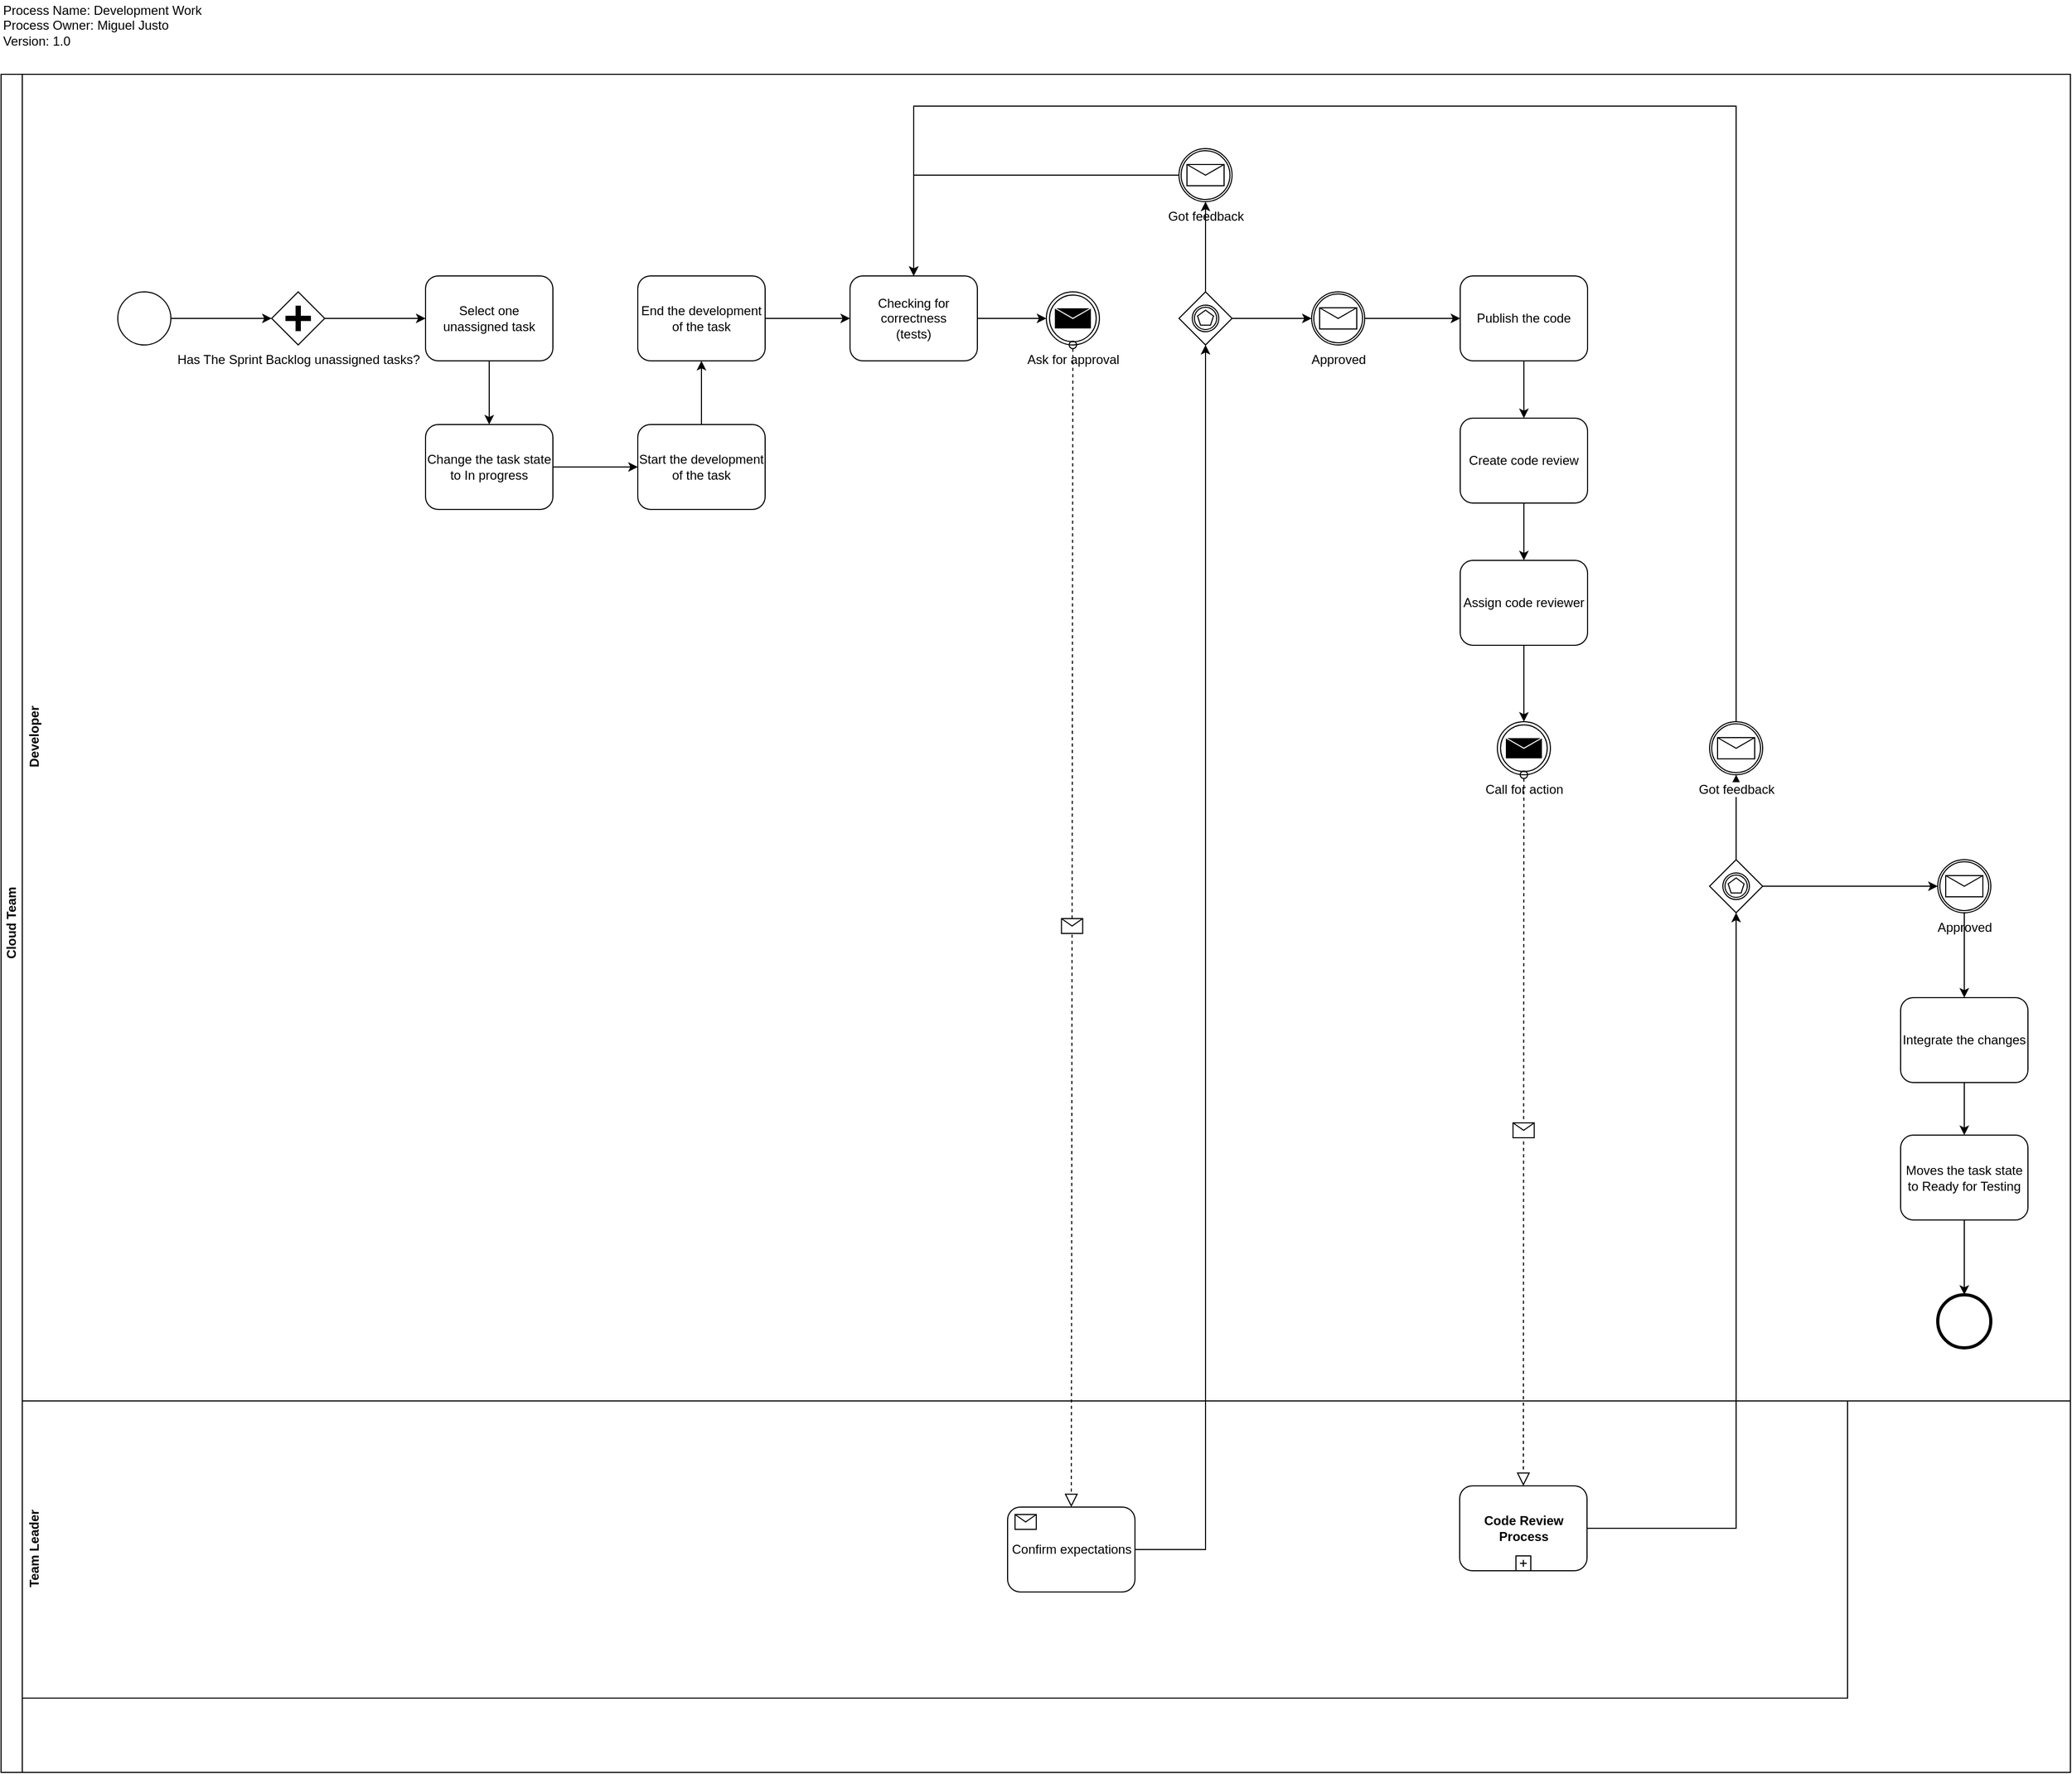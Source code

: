 <mxfile version="10.6.7" type="github"><diagram id="DSqP6H8u0GaW-YJqR6te" name="Page-1"><mxGraphModel dx="2784" dy="2239" grid="1" gridSize="10" guides="1" tooltips="1" connect="1" arrows="1" fold="1" page="1" pageScale="1" pageWidth="850" pageHeight="1100" math="0" shadow="0"><root><mxCell id="0"/><mxCell id="1" parent="0"/><mxCell id="5XJA-QkHlfvKg4zll7dO-1" value="Cloud Team" style="swimlane;html=1;horizontal=0;startSize=20;" vertex="1" parent="1"><mxGeometry x="-100" y="-550" width="1950" height="1600" as="geometry"/></mxCell><mxCell id="5XJA-QkHlfvKg4zll7dO-2" value="Developer" style="swimlane;html=1;horizontal=0;swimlaneLine=0;" vertex="1" parent="5XJA-QkHlfvKg4zll7dO-1"><mxGeometry x="20" width="1930" height="1250" as="geometry"/></mxCell><mxCell id="5XJA-QkHlfvKg4zll7dO-4" value="" style="shape=mxgraph.bpmn.shape;html=1;verticalLabelPosition=bottom;labelBackgroundColor=#ffffff;verticalAlign=top;align=center;perimeter=ellipsePerimeter;outlineConnect=0;outline=standard;symbol=general;" vertex="1" parent="5XJA-QkHlfvKg4zll7dO-2"><mxGeometry x="90" y="205" width="50" height="50" as="geometry"/></mxCell><mxCell id="5XJA-QkHlfvKg4zll7dO-5" value="Has The Sprint Backlog unassigned tasks?" style="shape=mxgraph.bpmn.shape;html=1;verticalLabelPosition=bottom;labelBackgroundColor=#ffffff;verticalAlign=top;align=center;perimeter=rhombusPerimeter;background=gateway;outlineConnect=0;outline=none;symbol=parallelGw;" vertex="1" parent="5XJA-QkHlfvKg4zll7dO-2"><mxGeometry x="235" y="205" width="50" height="50" as="geometry"/></mxCell><mxCell id="5XJA-QkHlfvKg4zll7dO-7" style="edgeStyle=orthogonalEdgeStyle;rounded=0;orthogonalLoop=1;jettySize=auto;html=1;exitX=1;exitY=0.5;exitDx=0;exitDy=0;entryX=0;entryY=0.5;entryDx=0;entryDy=0;" edge="1" parent="5XJA-QkHlfvKg4zll7dO-2" source="5XJA-QkHlfvKg4zll7dO-4" target="5XJA-QkHlfvKg4zll7dO-5"><mxGeometry relative="1" as="geometry"/></mxCell><mxCell id="5XJA-QkHlfvKg4zll7dO-6" value="Select one unassigned task" style="shape=ext;rounded=1;html=1;whiteSpace=wrap;" vertex="1" parent="5XJA-QkHlfvKg4zll7dO-2"><mxGeometry x="380" y="190" width="120" height="80" as="geometry"/></mxCell><mxCell id="5XJA-QkHlfvKg4zll7dO-8" style="edgeStyle=orthogonalEdgeStyle;rounded=0;orthogonalLoop=1;jettySize=auto;html=1;exitX=1;exitY=0.5;exitDx=0;exitDy=0;entryX=0;entryY=0.5;entryDx=0;entryDy=0;" edge="1" parent="5XJA-QkHlfvKg4zll7dO-2" source="5XJA-QkHlfvKg4zll7dO-5" target="5XJA-QkHlfvKg4zll7dO-6"><mxGeometry relative="1" as="geometry"/></mxCell><mxCell id="5XJA-QkHlfvKg4zll7dO-10" value="Change the task state to In progress" style="shape=ext;rounded=1;html=1;whiteSpace=wrap;" vertex="1" parent="5XJA-QkHlfvKg4zll7dO-2"><mxGeometry x="380" y="330" width="120" height="80" as="geometry"/></mxCell><mxCell id="5XJA-QkHlfvKg4zll7dO-32" style="edgeStyle=orthogonalEdgeStyle;rounded=0;orthogonalLoop=1;jettySize=auto;html=1;exitX=0.5;exitY=1;exitDx=0;exitDy=0;entryX=0.5;entryY=0;entryDx=0;entryDy=0;" edge="1" parent="5XJA-QkHlfvKg4zll7dO-2" source="5XJA-QkHlfvKg4zll7dO-6" target="5XJA-QkHlfvKg4zll7dO-10"><mxGeometry relative="1" as="geometry"/></mxCell><mxCell id="5XJA-QkHlfvKg4zll7dO-12" value="Start the development of the task" style="shape=ext;rounded=1;html=1;whiteSpace=wrap;" vertex="1" parent="5XJA-QkHlfvKg4zll7dO-2"><mxGeometry x="580" y="330" width="120" height="80" as="geometry"/></mxCell><mxCell id="5XJA-QkHlfvKg4zll7dO-13" style="edgeStyle=orthogonalEdgeStyle;rounded=0;orthogonalLoop=1;jettySize=auto;html=1;exitX=1;exitY=0.5;exitDx=0;exitDy=0;entryX=0;entryY=0.5;entryDx=0;entryDy=0;" edge="1" parent="5XJA-QkHlfvKg4zll7dO-2" source="5XJA-QkHlfvKg4zll7dO-10" target="5XJA-QkHlfvKg4zll7dO-12"><mxGeometry relative="1" as="geometry"/></mxCell><mxCell id="5XJA-QkHlfvKg4zll7dO-14" value="End the development of the task" style="shape=ext;rounded=1;html=1;whiteSpace=wrap;" vertex="1" parent="5XJA-QkHlfvKg4zll7dO-2"><mxGeometry x="580" y="190" width="120" height="80" as="geometry"/></mxCell><mxCell id="5XJA-QkHlfvKg4zll7dO-33" style="edgeStyle=orthogonalEdgeStyle;rounded=0;orthogonalLoop=1;jettySize=auto;html=1;exitX=0.5;exitY=0;exitDx=0;exitDy=0;entryX=0.5;entryY=1;entryDx=0;entryDy=0;" edge="1" parent="5XJA-QkHlfvKg4zll7dO-2" source="5XJA-QkHlfvKg4zll7dO-12" target="5XJA-QkHlfvKg4zll7dO-14"><mxGeometry relative="1" as="geometry"/></mxCell><mxCell id="5XJA-QkHlfvKg4zll7dO-16" value="Checking for correctness&lt;br&gt;(tests)&lt;br&gt;" style="shape=ext;rounded=1;html=1;whiteSpace=wrap;" vertex="1" parent="5XJA-QkHlfvKg4zll7dO-2"><mxGeometry x="780" y="190" width="120" height="80" as="geometry"/></mxCell><mxCell id="5XJA-QkHlfvKg4zll7dO-17" style="edgeStyle=orthogonalEdgeStyle;rounded=0;orthogonalLoop=1;jettySize=auto;html=1;exitX=1;exitY=0.5;exitDx=0;exitDy=0;entryX=0;entryY=0.5;entryDx=0;entryDy=0;" edge="1" parent="5XJA-QkHlfvKg4zll7dO-2" source="5XJA-QkHlfvKg4zll7dO-14" target="5XJA-QkHlfvKg4zll7dO-16"><mxGeometry relative="1" as="geometry"/></mxCell><mxCell id="5XJA-QkHlfvKg4zll7dO-20" value="Ask for approval" style="shape=mxgraph.bpmn.shape;html=1;verticalLabelPosition=bottom;labelBackgroundColor=#ffffff;verticalAlign=top;align=center;perimeter=ellipsePerimeter;outlineConnect=0;outline=throwing;symbol=message;" vertex="1" parent="5XJA-QkHlfvKg4zll7dO-2"><mxGeometry x="965" y="205" width="50" height="50" as="geometry"/></mxCell><mxCell id="5XJA-QkHlfvKg4zll7dO-50" style="edgeStyle=orthogonalEdgeStyle;rounded=0;orthogonalLoop=1;jettySize=auto;html=1;exitX=1;exitY=0.5;exitDx=0;exitDy=0;entryX=0;entryY=0.5;entryDx=0;entryDy=0;" edge="1" parent="5XJA-QkHlfvKg4zll7dO-2" source="5XJA-QkHlfvKg4zll7dO-16" target="5XJA-QkHlfvKg4zll7dO-20"><mxGeometry relative="1" as="geometry"/></mxCell><mxCell id="5XJA-QkHlfvKg4zll7dO-22" value="" style="shape=mxgraph.bpmn.shape;html=1;verticalLabelPosition=bottom;labelBackgroundColor=#ffffff;verticalAlign=top;align=center;perimeter=rhombusPerimeter;background=gateway;outlineConnect=0;outline=catching;symbol=multiple;" vertex="1" parent="5XJA-QkHlfvKg4zll7dO-2"><mxGeometry x="1090" y="205" width="50" height="50" as="geometry"/></mxCell><mxCell id="5XJA-QkHlfvKg4zll7dO-27" value="Approved" style="shape=mxgraph.bpmn.shape;html=1;verticalLabelPosition=bottom;labelBackgroundColor=#ffffff;verticalAlign=top;align=center;perimeter=ellipsePerimeter;outlineConnect=0;outline=boundInt;symbol=message;" vertex="1" parent="5XJA-QkHlfvKg4zll7dO-2"><mxGeometry x="1215" y="205" width="50" height="50" as="geometry"/></mxCell><mxCell id="5XJA-QkHlfvKg4zll7dO-28" style="edgeStyle=orthogonalEdgeStyle;rounded=0;orthogonalLoop=1;jettySize=auto;html=1;exitX=1;exitY=0.5;exitDx=0;exitDy=0;entryX=0;entryY=0.5;entryDx=0;entryDy=0;" edge="1" parent="5XJA-QkHlfvKg4zll7dO-2" source="5XJA-QkHlfvKg4zll7dO-22" target="5XJA-QkHlfvKg4zll7dO-27"><mxGeometry relative="1" as="geometry"/></mxCell><mxCell id="5XJA-QkHlfvKg4zll7dO-35" value="Publish the code" style="shape=ext;rounded=1;html=1;whiteSpace=wrap;" vertex="1" parent="5XJA-QkHlfvKg4zll7dO-2"><mxGeometry x="1355" y="190" width="120" height="80" as="geometry"/></mxCell><mxCell id="5XJA-QkHlfvKg4zll7dO-36" style="edgeStyle=orthogonalEdgeStyle;rounded=0;orthogonalLoop=1;jettySize=auto;html=1;exitX=1;exitY=0.5;exitDx=0;exitDy=0;entryX=0;entryY=0.5;entryDx=0;entryDy=0;" edge="1" parent="5XJA-QkHlfvKg4zll7dO-2" source="5XJA-QkHlfvKg4zll7dO-27" target="5XJA-QkHlfvKg4zll7dO-35"><mxGeometry relative="1" as="geometry"/></mxCell><mxCell id="5XJA-QkHlfvKg4zll7dO-37" value="Create code review" style="shape=ext;rounded=1;html=1;whiteSpace=wrap;" vertex="1" parent="5XJA-QkHlfvKg4zll7dO-2"><mxGeometry x="1355" y="324" width="120" height="80" as="geometry"/></mxCell><mxCell id="5XJA-QkHlfvKg4zll7dO-38" style="edgeStyle=orthogonalEdgeStyle;rounded=0;orthogonalLoop=1;jettySize=auto;html=1;exitX=0.5;exitY=1;exitDx=0;exitDy=0;entryX=0.5;entryY=0;entryDx=0;entryDy=0;" edge="1" parent="5XJA-QkHlfvKg4zll7dO-2" source="5XJA-QkHlfvKg4zll7dO-35" target="5XJA-QkHlfvKg4zll7dO-37"><mxGeometry relative="1" as="geometry"/></mxCell><mxCell id="5XJA-QkHlfvKg4zll7dO-39" value="Assign code reviewer" style="shape=ext;rounded=1;html=1;whiteSpace=wrap;" vertex="1" parent="5XJA-QkHlfvKg4zll7dO-2"><mxGeometry x="1355" y="458" width="120" height="80" as="geometry"/></mxCell><mxCell id="5XJA-QkHlfvKg4zll7dO-40" style="edgeStyle=orthogonalEdgeStyle;rounded=0;orthogonalLoop=1;jettySize=auto;html=1;exitX=0.5;exitY=1;exitDx=0;exitDy=0;entryX=0.5;entryY=0;entryDx=0;entryDy=0;" edge="1" parent="5XJA-QkHlfvKg4zll7dO-2" source="5XJA-QkHlfvKg4zll7dO-37" target="5XJA-QkHlfvKg4zll7dO-39"><mxGeometry relative="1" as="geometry"/></mxCell><mxCell id="5XJA-QkHlfvKg4zll7dO-41" value="Call for action" style="shape=mxgraph.bpmn.shape;html=1;verticalLabelPosition=bottom;labelBackgroundColor=#ffffff;verticalAlign=top;align=center;perimeter=ellipsePerimeter;outlineConnect=0;outline=throwing;symbol=message;" vertex="1" parent="5XJA-QkHlfvKg4zll7dO-2"><mxGeometry x="1390" y="610" width="50" height="50" as="geometry"/></mxCell><mxCell id="5XJA-QkHlfvKg4zll7dO-42" style="edgeStyle=orthogonalEdgeStyle;rounded=0;orthogonalLoop=1;jettySize=auto;html=1;exitX=0.5;exitY=1;exitDx=0;exitDy=0;entryX=0.5;entryY=0;entryDx=0;entryDy=0;" edge="1" parent="5XJA-QkHlfvKg4zll7dO-2" source="5XJA-QkHlfvKg4zll7dO-39" target="5XJA-QkHlfvKg4zll7dO-41"><mxGeometry relative="1" as="geometry"/></mxCell><mxCell id="5XJA-QkHlfvKg4zll7dO-73" style="edgeStyle=orthogonalEdgeStyle;rounded=0;orthogonalLoop=1;jettySize=auto;html=1;exitX=0.5;exitY=0;exitDx=0;exitDy=0;entryX=0.5;entryY=1;entryDx=0;entryDy=0;" edge="1" parent="5XJA-QkHlfvKg4zll7dO-2" source="5XJA-QkHlfvKg4zll7dO-43" target="5XJA-QkHlfvKg4zll7dO-45"><mxGeometry relative="1" as="geometry"/></mxCell><mxCell id="5XJA-QkHlfvKg4zll7dO-43" value="" style="shape=mxgraph.bpmn.shape;html=1;verticalLabelPosition=bottom;labelBackgroundColor=#ffffff;verticalAlign=top;align=center;perimeter=rhombusPerimeter;background=gateway;outlineConnect=0;outline=boundInt;symbol=multiple;" vertex="1" parent="5XJA-QkHlfvKg4zll7dO-2"><mxGeometry x="1590" y="740" width="50" height="50" as="geometry"/></mxCell><mxCell id="5XJA-QkHlfvKg4zll7dO-74" style="edgeStyle=orthogonalEdgeStyle;rounded=0;orthogonalLoop=1;jettySize=auto;html=1;exitX=0.5;exitY=0;exitDx=0;exitDy=0;entryX=0.5;entryY=0;entryDx=0;entryDy=0;" edge="1" parent="5XJA-QkHlfvKg4zll7dO-2" source="5XJA-QkHlfvKg4zll7dO-45" target="5XJA-QkHlfvKg4zll7dO-16"><mxGeometry relative="1" as="geometry"><Array as="points"><mxPoint x="1615" y="30"/><mxPoint x="840" y="30"/></Array></mxGeometry></mxCell><mxCell id="5XJA-QkHlfvKg4zll7dO-45" value="Got feedback" style="shape=mxgraph.bpmn.shape;html=1;verticalLabelPosition=bottom;labelBackgroundColor=#ffffff;verticalAlign=top;align=center;perimeter=ellipsePerimeter;outlineConnect=0;outline=boundInt;symbol=message;" vertex="1" parent="5XJA-QkHlfvKg4zll7dO-2"><mxGeometry x="1590" y="610" width="50" height="50" as="geometry"/></mxCell><mxCell id="5XJA-QkHlfvKg4zll7dO-48" value="Approved" style="shape=mxgraph.bpmn.shape;html=1;verticalLabelPosition=bottom;labelBackgroundColor=#ffffff;verticalAlign=top;align=center;perimeter=ellipsePerimeter;outlineConnect=0;outline=boundInt;symbol=message;" vertex="1" parent="5XJA-QkHlfvKg4zll7dO-2"><mxGeometry x="1805" y="740" width="50" height="50" as="geometry"/></mxCell><mxCell id="5XJA-QkHlfvKg4zll7dO-49" style="edgeStyle=orthogonalEdgeStyle;rounded=0;orthogonalLoop=1;jettySize=auto;html=1;exitX=1;exitY=0.5;exitDx=0;exitDy=0;" edge="1" parent="5XJA-QkHlfvKg4zll7dO-2" source="5XJA-QkHlfvKg4zll7dO-43" target="5XJA-QkHlfvKg4zll7dO-48"><mxGeometry relative="1" as="geometry"/></mxCell><mxCell id="5XJA-QkHlfvKg4zll7dO-51" value="Integrate the changes" style="shape=ext;rounded=1;html=1;whiteSpace=wrap;" vertex="1" parent="5XJA-QkHlfvKg4zll7dO-2"><mxGeometry x="1770" y="870" width="120" height="80" as="geometry"/></mxCell><mxCell id="5XJA-QkHlfvKg4zll7dO-53" style="edgeStyle=orthogonalEdgeStyle;rounded=0;orthogonalLoop=1;jettySize=auto;html=1;exitX=0.5;exitY=1;exitDx=0;exitDy=0;" edge="1" parent="5XJA-QkHlfvKg4zll7dO-2" source="5XJA-QkHlfvKg4zll7dO-48" target="5XJA-QkHlfvKg4zll7dO-51"><mxGeometry relative="1" as="geometry"/></mxCell><mxCell id="5XJA-QkHlfvKg4zll7dO-52" value="Moves the task state to Ready for Testing" style="shape=ext;rounded=1;html=1;whiteSpace=wrap;" vertex="1" parent="5XJA-QkHlfvKg4zll7dO-2"><mxGeometry x="1770" y="999.5" width="120" height="80" as="geometry"/></mxCell><mxCell id="5XJA-QkHlfvKg4zll7dO-54" style="edgeStyle=orthogonalEdgeStyle;rounded=0;orthogonalLoop=1;jettySize=auto;html=1;exitX=0.5;exitY=1;exitDx=0;exitDy=0;entryX=0.5;entryY=0;entryDx=0;entryDy=0;" edge="1" parent="5XJA-QkHlfvKg4zll7dO-2" source="5XJA-QkHlfvKg4zll7dO-51" target="5XJA-QkHlfvKg4zll7dO-52"><mxGeometry relative="1" as="geometry"/></mxCell><mxCell id="5XJA-QkHlfvKg4zll7dO-55" value="" style="shape=mxgraph.bpmn.shape;html=1;verticalLabelPosition=bottom;labelBackgroundColor=#ffffff;verticalAlign=top;align=center;perimeter=ellipsePerimeter;outlineConnect=0;outline=end;symbol=general;" vertex="1" parent="5XJA-QkHlfvKg4zll7dO-2"><mxGeometry x="1805" y="1150" width="50" height="50" as="geometry"/></mxCell><mxCell id="5XJA-QkHlfvKg4zll7dO-56" style="edgeStyle=orthogonalEdgeStyle;rounded=0;orthogonalLoop=1;jettySize=auto;html=1;exitX=0.5;exitY=1;exitDx=0;exitDy=0;entryX=0.5;entryY=0;entryDx=0;entryDy=0;" edge="1" parent="5XJA-QkHlfvKg4zll7dO-2" source="5XJA-QkHlfvKg4zll7dO-52" target="5XJA-QkHlfvKg4zll7dO-55"><mxGeometry relative="1" as="geometry"/></mxCell><mxCell id="5XJA-QkHlfvKg4zll7dO-59" style="edgeStyle=orthogonalEdgeStyle;rounded=0;orthogonalLoop=1;jettySize=auto;html=1;exitX=0;exitY=0.5;exitDx=0;exitDy=0;" edge="1" parent="5XJA-QkHlfvKg4zll7dO-2" source="5XJA-QkHlfvKg4zll7dO-29" target="5XJA-QkHlfvKg4zll7dO-16"><mxGeometry relative="1" as="geometry"/></mxCell><mxCell id="5XJA-QkHlfvKg4zll7dO-29" value="Got feedback" style="shape=mxgraph.bpmn.shape;html=1;verticalLabelPosition=bottom;labelBackgroundColor=#ffffff;verticalAlign=top;align=center;perimeter=ellipsePerimeter;outlineConnect=0;outline=boundInt;symbol=message;" vertex="1" parent="5XJA-QkHlfvKg4zll7dO-2"><mxGeometry x="1090" y="70" width="50" height="50" as="geometry"/></mxCell><mxCell id="5XJA-QkHlfvKg4zll7dO-58" style="edgeStyle=orthogonalEdgeStyle;rounded=0;orthogonalLoop=1;jettySize=auto;html=1;exitX=0.5;exitY=0;exitDx=0;exitDy=0;" edge="1" parent="5XJA-QkHlfvKg4zll7dO-2" source="5XJA-QkHlfvKg4zll7dO-22" target="5XJA-QkHlfvKg4zll7dO-29"><mxGeometry relative="1" as="geometry"/></mxCell><mxCell id="5XJA-QkHlfvKg4zll7dO-57" value="Team Leader" style="swimlane;html=1;horizontal=0;swimlaneLine=0;" vertex="1" parent="5XJA-QkHlfvKg4zll7dO-1"><mxGeometry x="20" y="1250" width="1720" height="280" as="geometry"/></mxCell><mxCell id="5XJA-QkHlfvKg4zll7dO-60" value="Confirm expectations" style="html=1;whiteSpace=wrap;rounded=1;" vertex="1" parent="5XJA-QkHlfvKg4zll7dO-57"><mxGeometry x="928.5" y="100" width="120" height="80" as="geometry"/></mxCell><mxCell id="5XJA-QkHlfvKg4zll7dO-61" value="" style="html=1;shape=message;outlineConnect=0;" vertex="1" parent="5XJA-QkHlfvKg4zll7dO-60"><mxGeometry width="20" height="14" relative="1" as="geometry"><mxPoint x="7" y="7" as="offset"/></mxGeometry></mxCell><mxCell id="5XJA-QkHlfvKg4zll7dO-70" value="Code Review Process" style="html=1;whiteSpace=wrap;rounded=1;fontStyle=1" vertex="1" parent="5XJA-QkHlfvKg4zll7dO-57"><mxGeometry x="1354.5" y="80" width="120" height="80" as="geometry"/></mxCell><mxCell id="5XJA-QkHlfvKg4zll7dO-71" value="" style="html=1;shape=plus;outlineConnect=0;" vertex="1" parent="5XJA-QkHlfvKg4zll7dO-70"><mxGeometry x="0.5" y="1" width="14" height="14" relative="1" as="geometry"><mxPoint x="-7" y="-14" as="offset"/></mxGeometry></mxCell><mxCell id="5XJA-QkHlfvKg4zll7dO-62" value="" style="startArrow=oval;startFill=0;startSize=7;endArrow=block;endFill=0;endSize=10;dashed=1;html=1;exitX=0.5;exitY=1;exitDx=0;exitDy=0;entryX=0.5;entryY=0;entryDx=0;entryDy=0;" edge="1" parent="5XJA-QkHlfvKg4zll7dO-1" source="5XJA-QkHlfvKg4zll7dO-20" target="5XJA-QkHlfvKg4zll7dO-60"><mxGeometry relative="1" as="geometry"><mxPoint x="935" y="980" as="sourcePoint"/><mxPoint x="1035" y="980" as="targetPoint"/></mxGeometry></mxCell><mxCell id="5XJA-QkHlfvKg4zll7dO-63" value="" style="shape=message;html=1;outlineConnect=0;" vertex="1" parent="5XJA-QkHlfvKg4zll7dO-62"><mxGeometry width="20" height="14" relative="1" as="geometry"><mxPoint x="-10" y="-7" as="offset"/></mxGeometry></mxCell><mxCell id="5XJA-QkHlfvKg4zll7dO-64" style="edgeStyle=orthogonalEdgeStyle;rounded=0;orthogonalLoop=1;jettySize=auto;html=1;exitX=1;exitY=0.5;exitDx=0;exitDy=0;entryX=0.5;entryY=1;entryDx=0;entryDy=0;" edge="1" parent="5XJA-QkHlfvKg4zll7dO-1" source="5XJA-QkHlfvKg4zll7dO-60" target="5XJA-QkHlfvKg4zll7dO-22"><mxGeometry relative="1" as="geometry"/></mxCell><mxCell id="5XJA-QkHlfvKg4zll7dO-67" value="" style="startArrow=oval;startFill=0;startSize=7;endArrow=block;endFill=0;endSize=10;dashed=1;html=1;exitX=0.5;exitY=1;exitDx=0;exitDy=0;entryX=0.5;entryY=0;entryDx=0;entryDy=0;" edge="1" parent="5XJA-QkHlfvKg4zll7dO-1" source="5XJA-QkHlfvKg4zll7dO-41" target="5XJA-QkHlfvKg4zll7dO-70"><mxGeometry relative="1" as="geometry"><mxPoint x="1374.5" y="1110" as="sourcePoint"/><mxPoint x="1537.429" y="1339.571" as="targetPoint"/></mxGeometry></mxCell><mxCell id="5XJA-QkHlfvKg4zll7dO-68" value="" style="shape=message;html=1;outlineConnect=0;" vertex="1" parent="5XJA-QkHlfvKg4zll7dO-67"><mxGeometry width="20" height="14" relative="1" as="geometry"><mxPoint x="-10" y="-7" as="offset"/></mxGeometry></mxCell><mxCell id="5XJA-QkHlfvKg4zll7dO-72" style="edgeStyle=orthogonalEdgeStyle;rounded=0;orthogonalLoop=1;jettySize=auto;html=1;exitX=1;exitY=0.5;exitDx=0;exitDy=0;entryX=0.5;entryY=1;entryDx=0;entryDy=0;" edge="1" parent="5XJA-QkHlfvKg4zll7dO-1" source="5XJA-QkHlfvKg4zll7dO-70" target="5XJA-QkHlfvKg4zll7dO-43"><mxGeometry relative="1" as="geometry"/></mxCell><mxCell id="5XJA-QkHlfvKg4zll7dO-34" value="Process Name: Development Work&lt;br&gt;Process Owner: Miguel Justo&lt;br&gt;Version: 1.0&lt;br&gt;" style="text;html=1;resizable=0;points=[];autosize=1;align=left;verticalAlign=top;spacingTop=-4;" vertex="1" parent="1"><mxGeometry x="-100" y="-620" width="200" height="40" as="geometry"/></mxCell></root></mxGraphModel></diagram></mxfile>